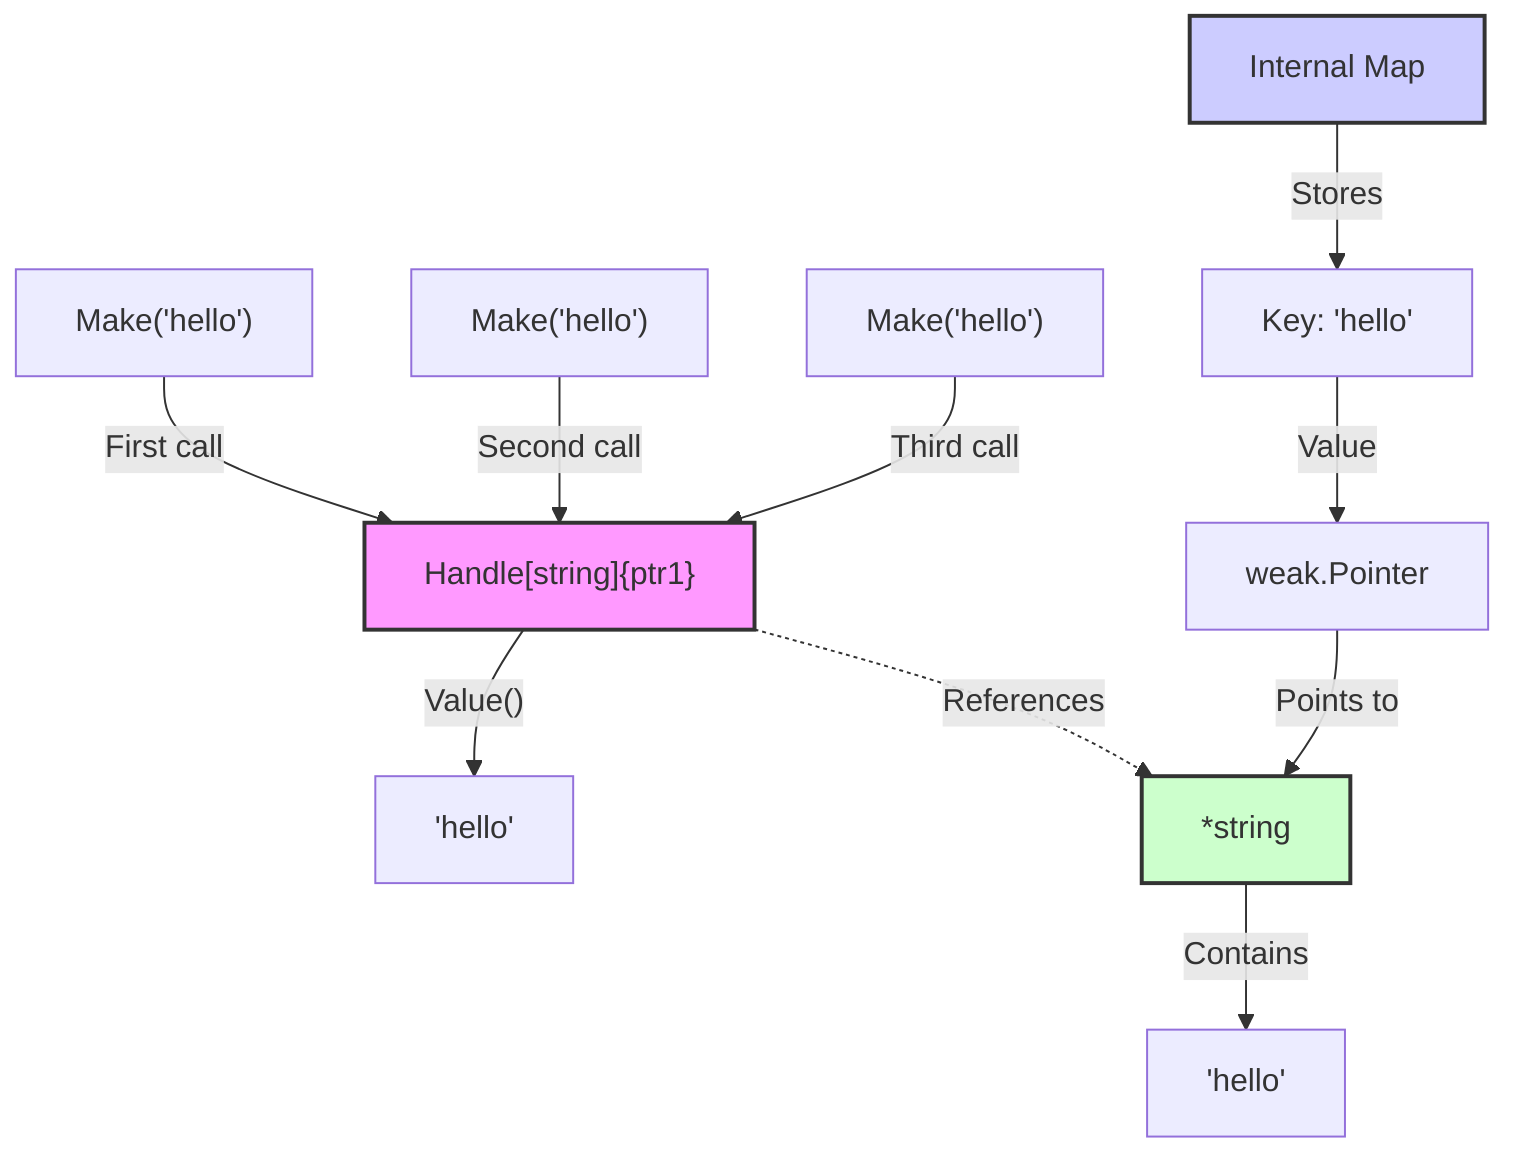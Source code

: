 graph TD
    A["Make('hello')"] -->|"First call"| B["Handle[string]{ptr1}"]
    C["Make('hello')"] -->|"Second call"| B
    D["Make('hello')"] -->|"Third call"| B
    B -->|"Value()"| E["'hello'"]
    
    F["Internal Map"] -->|"Stores"| G["Key: 'hello'"]
    G -->|"Value"| H["weak.Pointer"]
    H -->|"Points to"| I["*string"]
    I -->|"Contains"| J["'hello'"]
    
    B -.->|"References"| I

    classDef handle fill:#f9f,stroke:#333,stroke-width:2px;
    classDef map fill:#ccf,stroke:#333,stroke-width:2px;
    classDef memory fill:#cfc,stroke:#333,stroke-width:2px;
    
    class B handle;
    class F map;
    class I memory;
